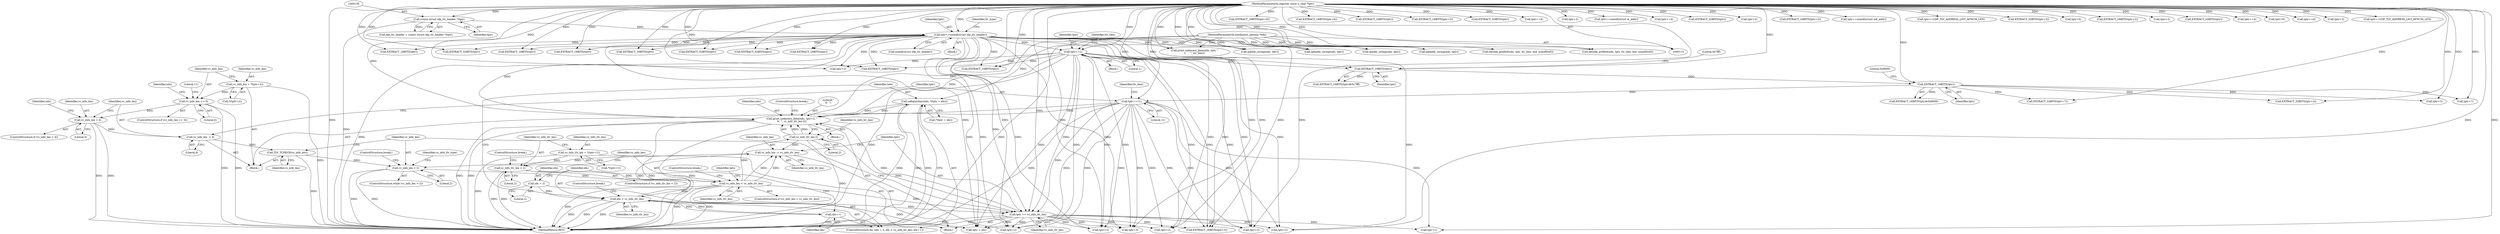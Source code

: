 digraph "0_tcpdump_aa5c6b710dfd8020d2c908d6b3bd41f1da719b3b_0@pointer" {
"1000709" [label="(Call,safeputchar(ndo, *(tptr + idx)))"];
"1000753" [label="(Call,print_unknown_data(ndo, tptr+2, \"\n\t\t  \", vc_info_tlv_len-2))"];
"1000709" [label="(Call,safeputchar(ndo, *(tptr + idx)))"];
"1000114" [label="(MethodParameterIn,netdissect_options *ndo)"];
"1000416" [label="(Call,tptr+=1)"];
"1000203" [label="(Call,tptr+=sizeof(struct ldp_tlv_header))"];
"1000135" [label="(Call,(const struct ldp_tlv_header *)tptr)"];
"1000115" [label="(MethodParameterIn,register const u_char *tptr)"];
"1000766" [label="(Call,tptr += vc_info_tlv_len)"];
"1000759" [label="(Call,vc_info_tlv_len-2)"];
"1000664" [label="(Call,vc_info_len < vc_info_tlv_len)"];
"1000644" [label="(Call,vc_info_len > 2)"];
"1000763" [label="(Call,vc_info_len -= vc_info_tlv_len)"];
"1000704" [label="(Call,idx < vc_info_tlv_len)"];
"1000707" [label="(Call,idx++)"];
"1000701" [label="(Call,idx = 2)"];
"1000641" [label="(Call,TLV_TCHECK(vc_info_len))"];
"1000632" [label="(Call,vc_info_len -= 4)"];
"1000620" [label="(Call,vc_info_len < 4)"];
"1000553" [label="(Call,vc_info_len == 0)"];
"1000546" [label="(Call,vc_info_len = *(tptr+2))"];
"1000659" [label="(Call,vc_info_tlv_len < 2)"];
"1000652" [label="(Call,vc_info_tlv_len = *(tptr+1))"];
"1000635" [label="(Call,tptr+=11)"];
"1000603" [label="(Call,EXTRACT_16BITS(tptr))"];
"1000597" [label="(Call,EXTRACT_16BITS(tptr))"];
"1000711" [label="(Call,*(tptr + idx))"];
"1000646" [label="(Literal,2)"];
"1000741" [label="(Call,tptr+3)"];
"1000273" [label="(Call,EXTRACT_32BITS(tptr))"];
"1000610" [label="(Call,tptr+3)"];
"1000137" [label="(Identifier,tptr)"];
"1000965" [label="(MethodReturn,RET)"];
"1000381" [label="(Call,EXTRACT_16BITS(tptr+6))"];
"1000652" [label="(Call,vc_info_tlv_len = *(tptr+1))"];
"1000661" [label="(Literal,2)"];
"1000117" [label="(Block,)"];
"1000219" [label="(Call,EXTRACT_16BITS(tptr))"];
"1000636" [label="(Identifier,tptr)"];
"1000494" [label="(Call,decode_prefix6(ndo, tptr, tlv_tlen, buf, sizeof(buf)))"];
"1000609" [label="(Call,EXTRACT_32BITS(tptr+3))"];
"1000390" [label="(Call,EXTRACT_16BITS(tptr+6))"];
"1000548" [label="(Call,*(tptr+2))"];
"1000664" [label="(Call,vc_info_len < vc_info_tlv_len)"];
"1000724" [label="(Call,tptr+2)"];
"1000573" [label="(Call,EXTRACT_16BITS(tptr))"];
"1000635" [label="(Call,tptr+=11)"];
"1000690" [label="(Call,EXTRACT_16BITS(tptr+2))"];
"1000753" [label="(Call,print_unknown_data(ndo, tptr+2, \"\n\t\t  \", vc_info_tlv_len-2))"];
"1000780" [label="(Call,EXTRACT_32BITS(tptr))"];
"1000233" [label="(Call,EXTRACT_16BITS(tptr+2))"];
"1000634" [label="(Literal,4)"];
"1000762" [label="(ControlStructure,break;)"];
"1000115" [label="(MethodParameterIn,register const u_char *tptr)"];
"1000818" [label="(Call,EXTRACT_32BITS(tptr))"];
"1000114" [label="(MethodParameterIn,netdissect_options *ndo)"];
"1000893" [label="(Call,tptr+=4)"];
"1000647" [label="(Block,)"];
"1000639" [label="(Identifier,tlv_tlen)"];
"1000447" [label="(Call,decode_prefix4(ndo, tptr, tlv_tlen, buf, sizeof(buf)))"];
"1000209" [label="(Block,)"];
"1000234" [label="(Call,tptr+2)"];
"1000709" [label="(Call,safeputchar(ndo, *(tptr + idx)))"];
"1000325" [label="(Call,tptr+=sizeof(struct in_addr))"];
"1000755" [label="(Call,tptr+2)"];
"1000791" [label="(Call,tptr+=4)"];
"1000637" [label="(Literal,11)"];
"1000758" [label="(Literal,\"\n\t\t  \")"];
"1000683" [label="(Block,)"];
"1000597" [label="(Call,EXTRACT_16BITS(tptr))"];
"1000766" [label="(Call,tptr += vc_info_tlv_len)"];
"1000649" [label="(Identifier,vc_info_tlv_type)"];
"1000700" [label="(ControlStructure,for (idx = 2; idx < vc_info_tlv_len; idx++))"];
"1000603" [label="(Call,EXTRACT_16BITS(tptr))"];
"1000371" [label="(Call,EXTRACT_16BITS(tptr))"];
"1000205" [label="(Call,sizeof(struct ldp_tlv_header))"];
"1000760" [label="(Identifier,vc_info_tlv_len)"];
"1000653" [label="(Identifier,vc_info_tlv_len)"];
"1000769" [label="(ControlStructure,break;)"];
"1000837" [label="(Call,EXTRACT_16BITS(tptr))"];
"1000883" [label="(Call,EXTRACT_32BITS(tptr))"];
"1000605" [label="(Literal,0x8000)"];
"1000712" [label="(Call,tptr + idx)"];
"1000432" [label="(Call,EXTRACT_16BITS(tptr))"];
"1000596" [label="(Call,EXTRACT_16BITS(tptr)&0x7fff)"];
"1000626" [label="(Identifier,ndo)"];
"1000546" [label="(Call,vc_info_len = *(tptr+2))"];
"1000765" [label="(Identifier,vc_info_tlv_len)"];
"1000375" [label="(Call,tptr+2)"];
"1000707" [label="(Call,idx++)"];
"1000917" [label="(Call,EXTRACT_16BITS(tptr))"];
"1000619" [label="(ControlStructure,if (vc_info_len < 4))"];
"1000702" [label="(Identifier,idx)"];
"1000642" [label="(Identifier,vc_info_len)"];
"1000614" [label="(Call,EXTRACT_32BITS(tptr+7))"];
"1000547" [label="(Identifier,vc_info_len)"];
"1000644" [label="(Call,vc_info_len > 2)"];
"1000731" [label="(Call,tptr+2)"];
"1000748" [label="(Call,tptr+3)"];
"1000703" [label="(Literal,2)"];
"1000670" [label="(Identifier,ndo)"];
"1000789" [label="(Call,EXTRACT_32BITS(tptr))"];
"1000318" [label="(Call,ipaddr_string(ndo, tptr))"];
"1000658" [label="(ControlStructure,if (vc_info_tlv_len < 2))"];
"1000224" [label="(Call,EXTRACT_16BITS(tptr+2))"];
"1000586" [label="(Literal,11)"];
"1000710" [label="(Identifier,ndo)"];
"1000763" [label="(Call,vc_info_len -= vc_info_tlv_len)"];
"1000281" [label="(Call,EXTRACT_16BITS(tptr))"];
"1000602" [label="(Call,EXTRACT_16BITS(tptr)&0x8000)"];
"1000767" [label="(Identifier,tptr)"];
"1000622" [label="(Literal,4)"];
"1000666" [label="(Identifier,vc_info_tlv_len)"];
"1000249" [label="(Call,ipaddr_string(ndo, tptr))"];
"1000553" [label="(Call,vc_info_len == 0)"];
"1000604" [label="(Identifier,tptr)"];
"1000761" [label="(Literal,2)"];
"1000204" [label="(Identifier,tptr)"];
"1000354" [label="(Call,tptr+=sizeof(struct in6_addr))"];
"1000621" [label="(Identifier,vc_info_len)"];
"1000133" [label="(Call,ldp_tlv_header = (const struct ldp_tlv_header *)tptr)"];
"1000554" [label="(Identifier,vc_info_len)"];
"1000567" [label="(Call,EXTRACT_16BITS(tptr))"];
"1000706" [label="(Identifier,vc_info_tlv_len)"];
"1000937" [label="(Call,print_unknown_data(ndo, tptr, \"\n\t      \", tlv_tlen))"];
"1000549" [label="(Call,tptr+2)"];
"1000655" [label="(Call,tptr+1)"];
"1000347" [label="(Call,ip6addr_string(ndo, tptr))"];
"1000665" [label="(Identifier,vc_info_len)"];
"1000283" [label="(Call,tptr+=LDP_TLV_ADDRESS_LIST_AFNUM_LEN)"];
"1000704" [label="(Call,idx < vc_info_tlv_len)"];
"1000715" [label="(ControlStructure,break;)"];
"1000420" [label="(Identifier,tlv_tlen)"];
"1000768" [label="(Identifier,vc_info_tlv_len)"];
"1000417" [label="(Identifier,tptr)"];
"1000705" [label="(Identifier,idx)"];
"1000663" [label="(ControlStructure,if (vc_info_len < vc_info_tlv_len))"];
"1000708" [label="(Identifier,idx)"];
"1000662" [label="(ControlStructure,break;)"];
"1000208" [label="(Identifier,tlv_type)"];
"1000579" [label="(Call,EXTRACT_32BITS(tptr+3))"];
"1000759" [label="(Call,vc_info_tlv_len-2)"];
"1000667" [label="(ControlStructure,break;)"];
"1000382" [label="(Call,tptr+6)"];
"1000691" [label="(Call,tptr+2)"];
"1000559" [label="(Identifier,ndo)"];
"1000374" [label="(Call,EXTRACT_16BITS(tptr+2))"];
"1000633" [label="(Identifier,vc_info_len)"];
"1000643" [label="(ControlStructure,while (vc_info_len > 2))"];
"1000552" [label="(ControlStructure,if (vc_info_len == 0))"];
"1000424" [label="(Block,)"];
"1000555" [label="(Literal,0)"];
"1000416" [label="(Call,tptr+=1)"];
"1000225" [label="(Call,tptr+2)"];
"1000660" [label="(Identifier,vc_info_tlv_len)"];
"1000701" [label="(Call,idx = 2)"];
"1000898" [label="(Call,EXTRACT_32BITS(tptr))"];
"1000418" [label="(Literal,1)"];
"1000754" [label="(Identifier,ndo)"];
"1000135" [label="(Call,(const struct ldp_tlv_header *)tptr)"];
"1000820" [label="(Call,tptr+=4)"];
"1000203" [label="(Call,tptr+=sizeof(struct ldp_tlv_header))"];
"1000391" [label="(Call,tptr+6)"];
"1000878" [label="(Call,tptr+=4)"];
"1000632" [label="(Call,vc_info_len -= 4)"];
"1000764" [label="(Identifier,vc_info_len)"];
"1000659" [label="(Call,vc_info_tlv_len < 2)"];
"1000580" [label="(Call,tptr+3)"];
"1000645" [label="(Identifier,vc_info_len)"];
"1000434" [label="(Call,tptr+=LDP_TLV_ADDRESS_LIST_AFNUM_LEN)"];
"1000620" [label="(Call,vc_info_len < 4)"];
"1000654" [label="(Call,*(tptr+1))"];
"1000598" [label="(Identifier,tptr)"];
"1000261" [label="(Call,ip6addr_string(ndo, tptr))"];
"1000599" [label="(Literal,0x7fff)"];
"1000615" [label="(Call,tptr+7)"];
"1000641" [label="(Call,TLV_TCHECK(vc_info_len))"];
"1000709" -> "1000700"  [label="AST: "];
"1000709" -> "1000711"  [label="CFG: "];
"1000710" -> "1000709"  [label="AST: "];
"1000711" -> "1000709"  [label="AST: "];
"1000708" -> "1000709"  [label="CFG: "];
"1000709" -> "1000965"  [label="DDG: "];
"1000709" -> "1000965"  [label="DDG: "];
"1000709" -> "1000965"  [label="DDG: "];
"1000753" -> "1000709"  [label="DDG: "];
"1000114" -> "1000709"  [label="DDG: "];
"1000709" -> "1000753"  [label="DDG: "];
"1000753" -> "1000683"  [label="AST: "];
"1000753" -> "1000759"  [label="CFG: "];
"1000754" -> "1000753"  [label="AST: "];
"1000755" -> "1000753"  [label="AST: "];
"1000758" -> "1000753"  [label="AST: "];
"1000759" -> "1000753"  [label="AST: "];
"1000762" -> "1000753"  [label="CFG: "];
"1000753" -> "1000965"  [label="DDG: "];
"1000753" -> "1000965"  [label="DDG: "];
"1000753" -> "1000965"  [label="DDG: "];
"1000753" -> "1000965"  [label="DDG: "];
"1000114" -> "1000753"  [label="DDG: "];
"1000416" -> "1000753"  [label="DDG: "];
"1000203" -> "1000753"  [label="DDG: "];
"1000115" -> "1000753"  [label="DDG: "];
"1000766" -> "1000753"  [label="DDG: "];
"1000635" -> "1000753"  [label="DDG: "];
"1000759" -> "1000753"  [label="DDG: "];
"1000759" -> "1000753"  [label="DDG: "];
"1000114" -> "1000113"  [label="AST: "];
"1000114" -> "1000965"  [label="DDG: "];
"1000114" -> "1000249"  [label="DDG: "];
"1000114" -> "1000261"  [label="DDG: "];
"1000114" -> "1000318"  [label="DDG: "];
"1000114" -> "1000347"  [label="DDG: "];
"1000114" -> "1000447"  [label="DDG: "];
"1000114" -> "1000494"  [label="DDG: "];
"1000114" -> "1000937"  [label="DDG: "];
"1000416" -> "1000209"  [label="AST: "];
"1000416" -> "1000418"  [label="CFG: "];
"1000417" -> "1000416"  [label="AST: "];
"1000418" -> "1000416"  [label="AST: "];
"1000420" -> "1000416"  [label="CFG: "];
"1000416" -> "1000965"  [label="DDG: "];
"1000203" -> "1000416"  [label="DDG: "];
"1000115" -> "1000416"  [label="DDG: "];
"1000416" -> "1000432"  [label="DDG: "];
"1000416" -> "1000549"  [label="DDG: "];
"1000416" -> "1000567"  [label="DDG: "];
"1000416" -> "1000597"  [label="DDG: "];
"1000416" -> "1000690"  [label="DDG: "];
"1000416" -> "1000691"  [label="DDG: "];
"1000416" -> "1000712"  [label="DDG: "];
"1000416" -> "1000724"  [label="DDG: "];
"1000416" -> "1000731"  [label="DDG: "];
"1000416" -> "1000741"  [label="DDG: "];
"1000416" -> "1000748"  [label="DDG: "];
"1000416" -> "1000755"  [label="DDG: "];
"1000416" -> "1000766"  [label="DDG: "];
"1000203" -> "1000117"  [label="AST: "];
"1000203" -> "1000205"  [label="CFG: "];
"1000204" -> "1000203"  [label="AST: "];
"1000205" -> "1000203"  [label="AST: "];
"1000208" -> "1000203"  [label="CFG: "];
"1000203" -> "1000965"  [label="DDG: "];
"1000135" -> "1000203"  [label="DDG: "];
"1000115" -> "1000203"  [label="DDG: "];
"1000203" -> "1000219"  [label="DDG: "];
"1000203" -> "1000249"  [label="DDG: "];
"1000203" -> "1000261"  [label="DDG: "];
"1000203" -> "1000273"  [label="DDG: "];
"1000203" -> "1000281"  [label="DDG: "];
"1000203" -> "1000318"  [label="DDG: "];
"1000203" -> "1000347"  [label="DDG: "];
"1000203" -> "1000371"  [label="DDG: "];
"1000203" -> "1000432"  [label="DDG: "];
"1000203" -> "1000549"  [label="DDG: "];
"1000203" -> "1000567"  [label="DDG: "];
"1000203" -> "1000597"  [label="DDG: "];
"1000203" -> "1000690"  [label="DDG: "];
"1000203" -> "1000691"  [label="DDG: "];
"1000203" -> "1000712"  [label="DDG: "];
"1000203" -> "1000724"  [label="DDG: "];
"1000203" -> "1000731"  [label="DDG: "];
"1000203" -> "1000741"  [label="DDG: "];
"1000203" -> "1000748"  [label="DDG: "];
"1000203" -> "1000755"  [label="DDG: "];
"1000203" -> "1000766"  [label="DDG: "];
"1000203" -> "1000780"  [label="DDG: "];
"1000203" -> "1000789"  [label="DDG: "];
"1000203" -> "1000837"  [label="DDG: "];
"1000203" -> "1000917"  [label="DDG: "];
"1000203" -> "1000937"  [label="DDG: "];
"1000135" -> "1000133"  [label="AST: "];
"1000135" -> "1000137"  [label="CFG: "];
"1000136" -> "1000135"  [label="AST: "];
"1000137" -> "1000135"  [label="AST: "];
"1000133" -> "1000135"  [label="CFG: "];
"1000135" -> "1000965"  [label="DDG: "];
"1000135" -> "1000133"  [label="DDG: "];
"1000115" -> "1000135"  [label="DDG: "];
"1000115" -> "1000113"  [label="AST: "];
"1000115" -> "1000965"  [label="DDG: "];
"1000115" -> "1000219"  [label="DDG: "];
"1000115" -> "1000224"  [label="DDG: "];
"1000115" -> "1000225"  [label="DDG: "];
"1000115" -> "1000233"  [label="DDG: "];
"1000115" -> "1000234"  [label="DDG: "];
"1000115" -> "1000249"  [label="DDG: "];
"1000115" -> "1000261"  [label="DDG: "];
"1000115" -> "1000273"  [label="DDG: "];
"1000115" -> "1000281"  [label="DDG: "];
"1000115" -> "1000283"  [label="DDG: "];
"1000115" -> "1000318"  [label="DDG: "];
"1000115" -> "1000325"  [label="DDG: "];
"1000115" -> "1000347"  [label="DDG: "];
"1000115" -> "1000354"  [label="DDG: "];
"1000115" -> "1000371"  [label="DDG: "];
"1000115" -> "1000374"  [label="DDG: "];
"1000115" -> "1000375"  [label="DDG: "];
"1000115" -> "1000381"  [label="DDG: "];
"1000115" -> "1000382"  [label="DDG: "];
"1000115" -> "1000390"  [label="DDG: "];
"1000115" -> "1000391"  [label="DDG: "];
"1000115" -> "1000432"  [label="DDG: "];
"1000115" -> "1000434"  [label="DDG: "];
"1000115" -> "1000447"  [label="DDG: "];
"1000115" -> "1000494"  [label="DDG: "];
"1000115" -> "1000549"  [label="DDG: "];
"1000115" -> "1000567"  [label="DDG: "];
"1000115" -> "1000573"  [label="DDG: "];
"1000115" -> "1000579"  [label="DDG: "];
"1000115" -> "1000580"  [label="DDG: "];
"1000115" -> "1000597"  [label="DDG: "];
"1000115" -> "1000603"  [label="DDG: "];
"1000115" -> "1000609"  [label="DDG: "];
"1000115" -> "1000610"  [label="DDG: "];
"1000115" -> "1000614"  [label="DDG: "];
"1000115" -> "1000615"  [label="DDG: "];
"1000115" -> "1000635"  [label="DDG: "];
"1000115" -> "1000655"  [label="DDG: "];
"1000115" -> "1000690"  [label="DDG: "];
"1000115" -> "1000691"  [label="DDG: "];
"1000115" -> "1000712"  [label="DDG: "];
"1000115" -> "1000724"  [label="DDG: "];
"1000115" -> "1000731"  [label="DDG: "];
"1000115" -> "1000741"  [label="DDG: "];
"1000115" -> "1000748"  [label="DDG: "];
"1000115" -> "1000755"  [label="DDG: "];
"1000115" -> "1000766"  [label="DDG: "];
"1000115" -> "1000780"  [label="DDG: "];
"1000115" -> "1000789"  [label="DDG: "];
"1000115" -> "1000791"  [label="DDG: "];
"1000115" -> "1000818"  [label="DDG: "];
"1000115" -> "1000820"  [label="DDG: "];
"1000115" -> "1000837"  [label="DDG: "];
"1000115" -> "1000878"  [label="DDG: "];
"1000115" -> "1000883"  [label="DDG: "];
"1000115" -> "1000893"  [label="DDG: "];
"1000115" -> "1000898"  [label="DDG: "];
"1000115" -> "1000917"  [label="DDG: "];
"1000115" -> "1000937"  [label="DDG: "];
"1000766" -> "1000647"  [label="AST: "];
"1000766" -> "1000768"  [label="CFG: "];
"1000767" -> "1000766"  [label="AST: "];
"1000768" -> "1000766"  [label="AST: "];
"1000645" -> "1000766"  [label="CFG: "];
"1000766" -> "1000965"  [label="DDG: "];
"1000766" -> "1000965"  [label="DDG: "];
"1000766" -> "1000655"  [label="DDG: "];
"1000766" -> "1000690"  [label="DDG: "];
"1000766" -> "1000691"  [label="DDG: "];
"1000766" -> "1000712"  [label="DDG: "];
"1000766" -> "1000724"  [label="DDG: "];
"1000766" -> "1000731"  [label="DDG: "];
"1000766" -> "1000741"  [label="DDG: "];
"1000766" -> "1000748"  [label="DDG: "];
"1000766" -> "1000755"  [label="DDG: "];
"1000759" -> "1000766"  [label="DDG: "];
"1000704" -> "1000766"  [label="DDG: "];
"1000664" -> "1000766"  [label="DDG: "];
"1000635" -> "1000766"  [label="DDG: "];
"1000759" -> "1000761"  [label="CFG: "];
"1000760" -> "1000759"  [label="AST: "];
"1000761" -> "1000759"  [label="AST: "];
"1000759" -> "1000965"  [label="DDG: "];
"1000664" -> "1000759"  [label="DDG: "];
"1000759" -> "1000763"  [label="DDG: "];
"1000664" -> "1000663"  [label="AST: "];
"1000664" -> "1000666"  [label="CFG: "];
"1000665" -> "1000664"  [label="AST: "];
"1000666" -> "1000664"  [label="AST: "];
"1000667" -> "1000664"  [label="CFG: "];
"1000670" -> "1000664"  [label="CFG: "];
"1000664" -> "1000965"  [label="DDG: "];
"1000664" -> "1000965"  [label="DDG: "];
"1000664" -> "1000965"  [label="DDG: "];
"1000644" -> "1000664"  [label="DDG: "];
"1000659" -> "1000664"  [label="DDG: "];
"1000664" -> "1000704"  [label="DDG: "];
"1000664" -> "1000763"  [label="DDG: "];
"1000664" -> "1000763"  [label="DDG: "];
"1000644" -> "1000643"  [label="AST: "];
"1000644" -> "1000646"  [label="CFG: "];
"1000645" -> "1000644"  [label="AST: "];
"1000646" -> "1000644"  [label="AST: "];
"1000649" -> "1000644"  [label="CFG: "];
"1000769" -> "1000644"  [label="CFG: "];
"1000644" -> "1000965"  [label="DDG: "];
"1000644" -> "1000965"  [label="DDG: "];
"1000763" -> "1000644"  [label="DDG: "];
"1000641" -> "1000644"  [label="DDG: "];
"1000763" -> "1000647"  [label="AST: "];
"1000763" -> "1000765"  [label="CFG: "];
"1000764" -> "1000763"  [label="AST: "];
"1000765" -> "1000763"  [label="AST: "];
"1000767" -> "1000763"  [label="CFG: "];
"1000704" -> "1000763"  [label="DDG: "];
"1000704" -> "1000700"  [label="AST: "];
"1000704" -> "1000706"  [label="CFG: "];
"1000705" -> "1000704"  [label="AST: "];
"1000706" -> "1000704"  [label="AST: "];
"1000710" -> "1000704"  [label="CFG: "];
"1000715" -> "1000704"  [label="CFG: "];
"1000704" -> "1000965"  [label="DDG: "];
"1000704" -> "1000965"  [label="DDG: "];
"1000704" -> "1000965"  [label="DDG: "];
"1000707" -> "1000704"  [label="DDG: "];
"1000701" -> "1000704"  [label="DDG: "];
"1000704" -> "1000707"  [label="DDG: "];
"1000704" -> "1000712"  [label="DDG: "];
"1000707" -> "1000700"  [label="AST: "];
"1000707" -> "1000708"  [label="CFG: "];
"1000708" -> "1000707"  [label="AST: "];
"1000705" -> "1000707"  [label="CFG: "];
"1000701" -> "1000700"  [label="AST: "];
"1000701" -> "1000703"  [label="CFG: "];
"1000702" -> "1000701"  [label="AST: "];
"1000703" -> "1000701"  [label="AST: "];
"1000705" -> "1000701"  [label="CFG: "];
"1000641" -> "1000424"  [label="AST: "];
"1000641" -> "1000642"  [label="CFG: "];
"1000642" -> "1000641"  [label="AST: "];
"1000645" -> "1000641"  [label="CFG: "];
"1000641" -> "1000965"  [label="DDG: "];
"1000632" -> "1000641"  [label="DDG: "];
"1000632" -> "1000424"  [label="AST: "];
"1000632" -> "1000634"  [label="CFG: "];
"1000633" -> "1000632"  [label="AST: "];
"1000634" -> "1000632"  [label="AST: "];
"1000636" -> "1000632"  [label="CFG: "];
"1000620" -> "1000632"  [label="DDG: "];
"1000620" -> "1000619"  [label="AST: "];
"1000620" -> "1000622"  [label="CFG: "];
"1000621" -> "1000620"  [label="AST: "];
"1000622" -> "1000620"  [label="AST: "];
"1000626" -> "1000620"  [label="CFG: "];
"1000633" -> "1000620"  [label="CFG: "];
"1000620" -> "1000965"  [label="DDG: "];
"1000620" -> "1000965"  [label="DDG: "];
"1000553" -> "1000620"  [label="DDG: "];
"1000553" -> "1000552"  [label="AST: "];
"1000553" -> "1000555"  [label="CFG: "];
"1000554" -> "1000553"  [label="AST: "];
"1000555" -> "1000553"  [label="AST: "];
"1000559" -> "1000553"  [label="CFG: "];
"1000586" -> "1000553"  [label="CFG: "];
"1000553" -> "1000965"  [label="DDG: "];
"1000553" -> "1000965"  [label="DDG: "];
"1000546" -> "1000553"  [label="DDG: "];
"1000546" -> "1000424"  [label="AST: "];
"1000546" -> "1000548"  [label="CFG: "];
"1000547" -> "1000546"  [label="AST: "];
"1000548" -> "1000546"  [label="AST: "];
"1000554" -> "1000546"  [label="CFG: "];
"1000546" -> "1000965"  [label="DDG: "];
"1000659" -> "1000658"  [label="AST: "];
"1000659" -> "1000661"  [label="CFG: "];
"1000660" -> "1000659"  [label="AST: "];
"1000661" -> "1000659"  [label="AST: "];
"1000662" -> "1000659"  [label="CFG: "];
"1000665" -> "1000659"  [label="CFG: "];
"1000659" -> "1000965"  [label="DDG: "];
"1000659" -> "1000965"  [label="DDG: "];
"1000652" -> "1000659"  [label="DDG: "];
"1000652" -> "1000647"  [label="AST: "];
"1000652" -> "1000654"  [label="CFG: "];
"1000653" -> "1000652"  [label="AST: "];
"1000654" -> "1000652"  [label="AST: "];
"1000660" -> "1000652"  [label="CFG: "];
"1000652" -> "1000965"  [label="DDG: "];
"1000635" -> "1000424"  [label="AST: "];
"1000635" -> "1000637"  [label="CFG: "];
"1000636" -> "1000635"  [label="AST: "];
"1000637" -> "1000635"  [label="AST: "];
"1000639" -> "1000635"  [label="CFG: "];
"1000635" -> "1000965"  [label="DDG: "];
"1000603" -> "1000635"  [label="DDG: "];
"1000635" -> "1000655"  [label="DDG: "];
"1000635" -> "1000690"  [label="DDG: "];
"1000635" -> "1000691"  [label="DDG: "];
"1000635" -> "1000712"  [label="DDG: "];
"1000635" -> "1000724"  [label="DDG: "];
"1000635" -> "1000731"  [label="DDG: "];
"1000635" -> "1000741"  [label="DDG: "];
"1000635" -> "1000748"  [label="DDG: "];
"1000635" -> "1000755"  [label="DDG: "];
"1000603" -> "1000602"  [label="AST: "];
"1000603" -> "1000604"  [label="CFG: "];
"1000604" -> "1000603"  [label="AST: "];
"1000605" -> "1000603"  [label="CFG: "];
"1000603" -> "1000602"  [label="DDG: "];
"1000597" -> "1000603"  [label="DDG: "];
"1000603" -> "1000609"  [label="DDG: "];
"1000603" -> "1000610"  [label="DDG: "];
"1000603" -> "1000614"  [label="DDG: "];
"1000603" -> "1000615"  [label="DDG: "];
"1000597" -> "1000596"  [label="AST: "];
"1000597" -> "1000598"  [label="CFG: "];
"1000598" -> "1000597"  [label="AST: "];
"1000599" -> "1000597"  [label="CFG: "];
"1000597" -> "1000596"  [label="DDG: "];
}
